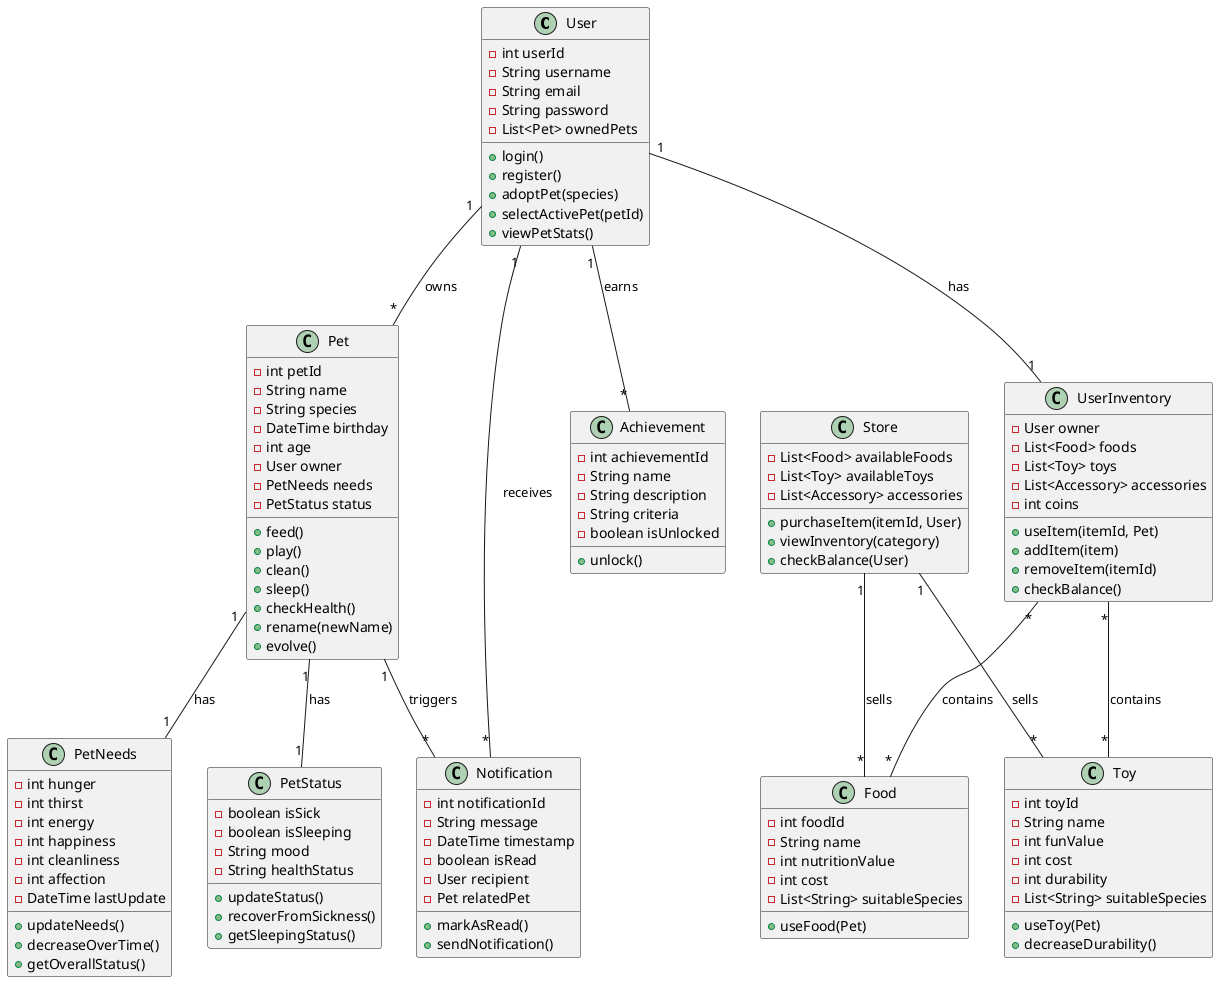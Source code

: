 @startuml class_diagram
class User {
    -int userId
    -String username
    -String email
    -String password
    -List<Pet> ownedPets
    +login()
    +register()
    +adoptPet(species)
    +selectActivePet(petId)
    +viewPetStats()
}

class Pet {
    -int petId
    -String name
    -String species
    -DateTime birthday
    -int age
    -User owner
    -PetNeeds needs
    -PetStatus status
    +feed()
    +play()
    +clean()
    +sleep()
    +checkHealth()
    +rename(newName)
    +evolve()
}

class PetNeeds {
    -int hunger
    -int thirst
    -int energy
    -int happiness
    -int cleanliness
    -int affection
    -DateTime lastUpdate
    +updateNeeds()
    +decreaseOverTime()
    +getOverallStatus()
}

class PetStatus {
    -boolean isSick
    -boolean isSleeping
    -String mood
    -String healthStatus
    +updateStatus()
    +recoverFromSickness()
    +getSleepingStatus()
}

class Notification {
    -int notificationId
    -String message
    -DateTime timestamp
    -boolean isRead
    -User recipient
    -Pet relatedPet
    +markAsRead()
    +sendNotification()
}

class Food {
    -int foodId
    -String name
    -int nutritionValue
    -int cost
    -List<String> suitableSpecies
    +useFood(Pet)
}

class Toy {
    -int toyId
    -String name
    -int funValue
    -int cost
    -int durability
    -List<String> suitableSpecies
    +useToy(Pet)
    +decreaseDurability()
}

class Achievement {
    -int achievementId
    -String name
    -String description
    -String criteria
    -boolean isUnlocked
    +unlock()
}

class Store {
    -List<Food> availableFoods
    -List<Toy> availableToys
    -List<Accessory> accessories
    +purchaseItem(itemId, User)
    +viewInventory(category)
    +checkBalance(User)
}

class UserInventory {
    -User owner
    -List<Food> foods
    -List<Toy> toys
    -List<Accessory> accessories
    -int coins
    +useItem(itemId, Pet)
    +addItem(item)
    +removeItem(itemId)
    +checkBalance()
}

User "1" -- "*" Pet : owns
Pet "1" -- "1" PetNeeds : has
Pet "1" -- "1" PetStatus : has
User "1" -- "*" Notification : receives
Pet "1" -- "*" Notification : triggers
User "1" -- "1" UserInventory : has
UserInventory "*" -- "*" Food : contains
UserInventory "*" -- "*" Toy : contains
User "1" -- "*" Achievement : earns
Store "1" -- "*" Food : sells
Store "1" -- "*" Toy : sells
@enduml